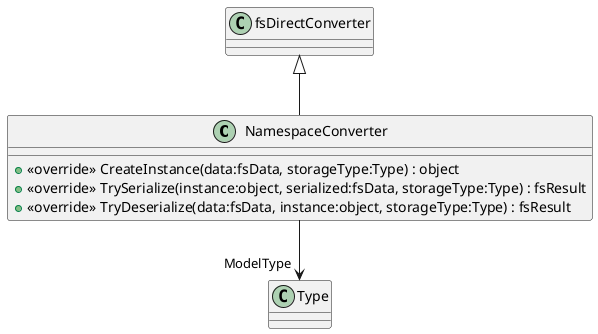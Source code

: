 @startuml
class NamespaceConverter {
    + <<override>> CreateInstance(data:fsData, storageType:Type) : object
    + <<override>> TrySerialize(instance:object, serialized:fsData, storageType:Type) : fsResult
    + <<override>> TryDeserialize(data:fsData, instance:object, storageType:Type) : fsResult
}
fsDirectConverter <|-- NamespaceConverter
NamespaceConverter --> "ModelType" Type
@enduml
